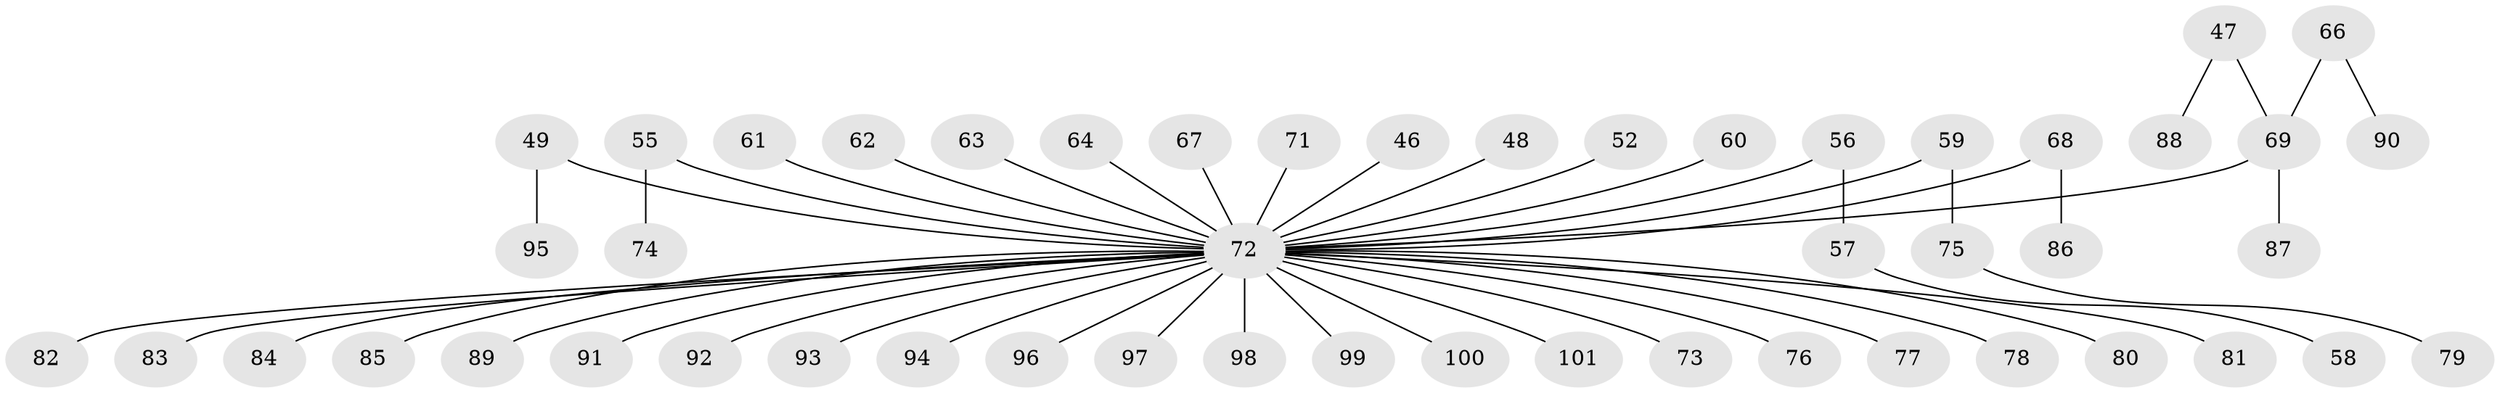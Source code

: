 // original degree distribution, {8: 0.009900990099009901, 6: 0.0297029702970297, 3: 0.13861386138613863, 5: 0.0297029702970297, 4: 0.0594059405940594, 2: 0.18811881188118812, 1: 0.5445544554455446}
// Generated by graph-tools (version 1.1) at 2025/52/03/09/25 04:52:34]
// undirected, 50 vertices, 49 edges
graph export_dot {
graph [start="1"]
  node [color=gray90,style=filled];
  46;
  47;
  48;
  49 [super="+22"];
  52;
  55;
  56;
  57;
  58;
  59;
  60;
  61;
  62;
  63;
  64;
  66 [super="+27"];
  67;
  68;
  69 [super="+26"];
  71;
  72 [super="+65+40+50+37+70+31+53+41+42+44"];
  73;
  74;
  75;
  76;
  77;
  78;
  79;
  80 [super="+32+38"];
  81;
  82;
  83;
  84;
  85;
  86;
  87;
  88;
  89;
  90;
  91;
  92;
  93;
  94;
  95;
  96;
  97;
  98;
  99;
  100;
  101;
  46 -- 72;
  47 -- 88;
  47 -- 69;
  48 -- 72;
  49 -- 95;
  49 -- 72;
  52 -- 72;
  55 -- 74;
  55 -- 72;
  56 -- 57;
  56 -- 72;
  57 -- 58;
  59 -- 75;
  59 -- 72;
  60 -- 72;
  61 -- 72;
  62 -- 72;
  63 -- 72;
  64 -- 72;
  66 -- 90;
  66 -- 69;
  67 -- 72;
  68 -- 86;
  68 -- 72;
  69 -- 87;
  69 -- 72;
  71 -- 72;
  72 -- 76;
  72 -- 73;
  72 -- 77;
  72 -- 80;
  72 -- 81;
  72 -- 82;
  72 -- 83;
  72 -- 85;
  72 -- 89;
  72 -- 92;
  72 -- 93;
  72 -- 96;
  72 -- 97;
  72 -- 98;
  72 -- 100;
  72 -- 101;
  72 -- 91;
  72 -- 84;
  72 -- 94;
  72 -- 99;
  72 -- 78;
  75 -- 79;
}
